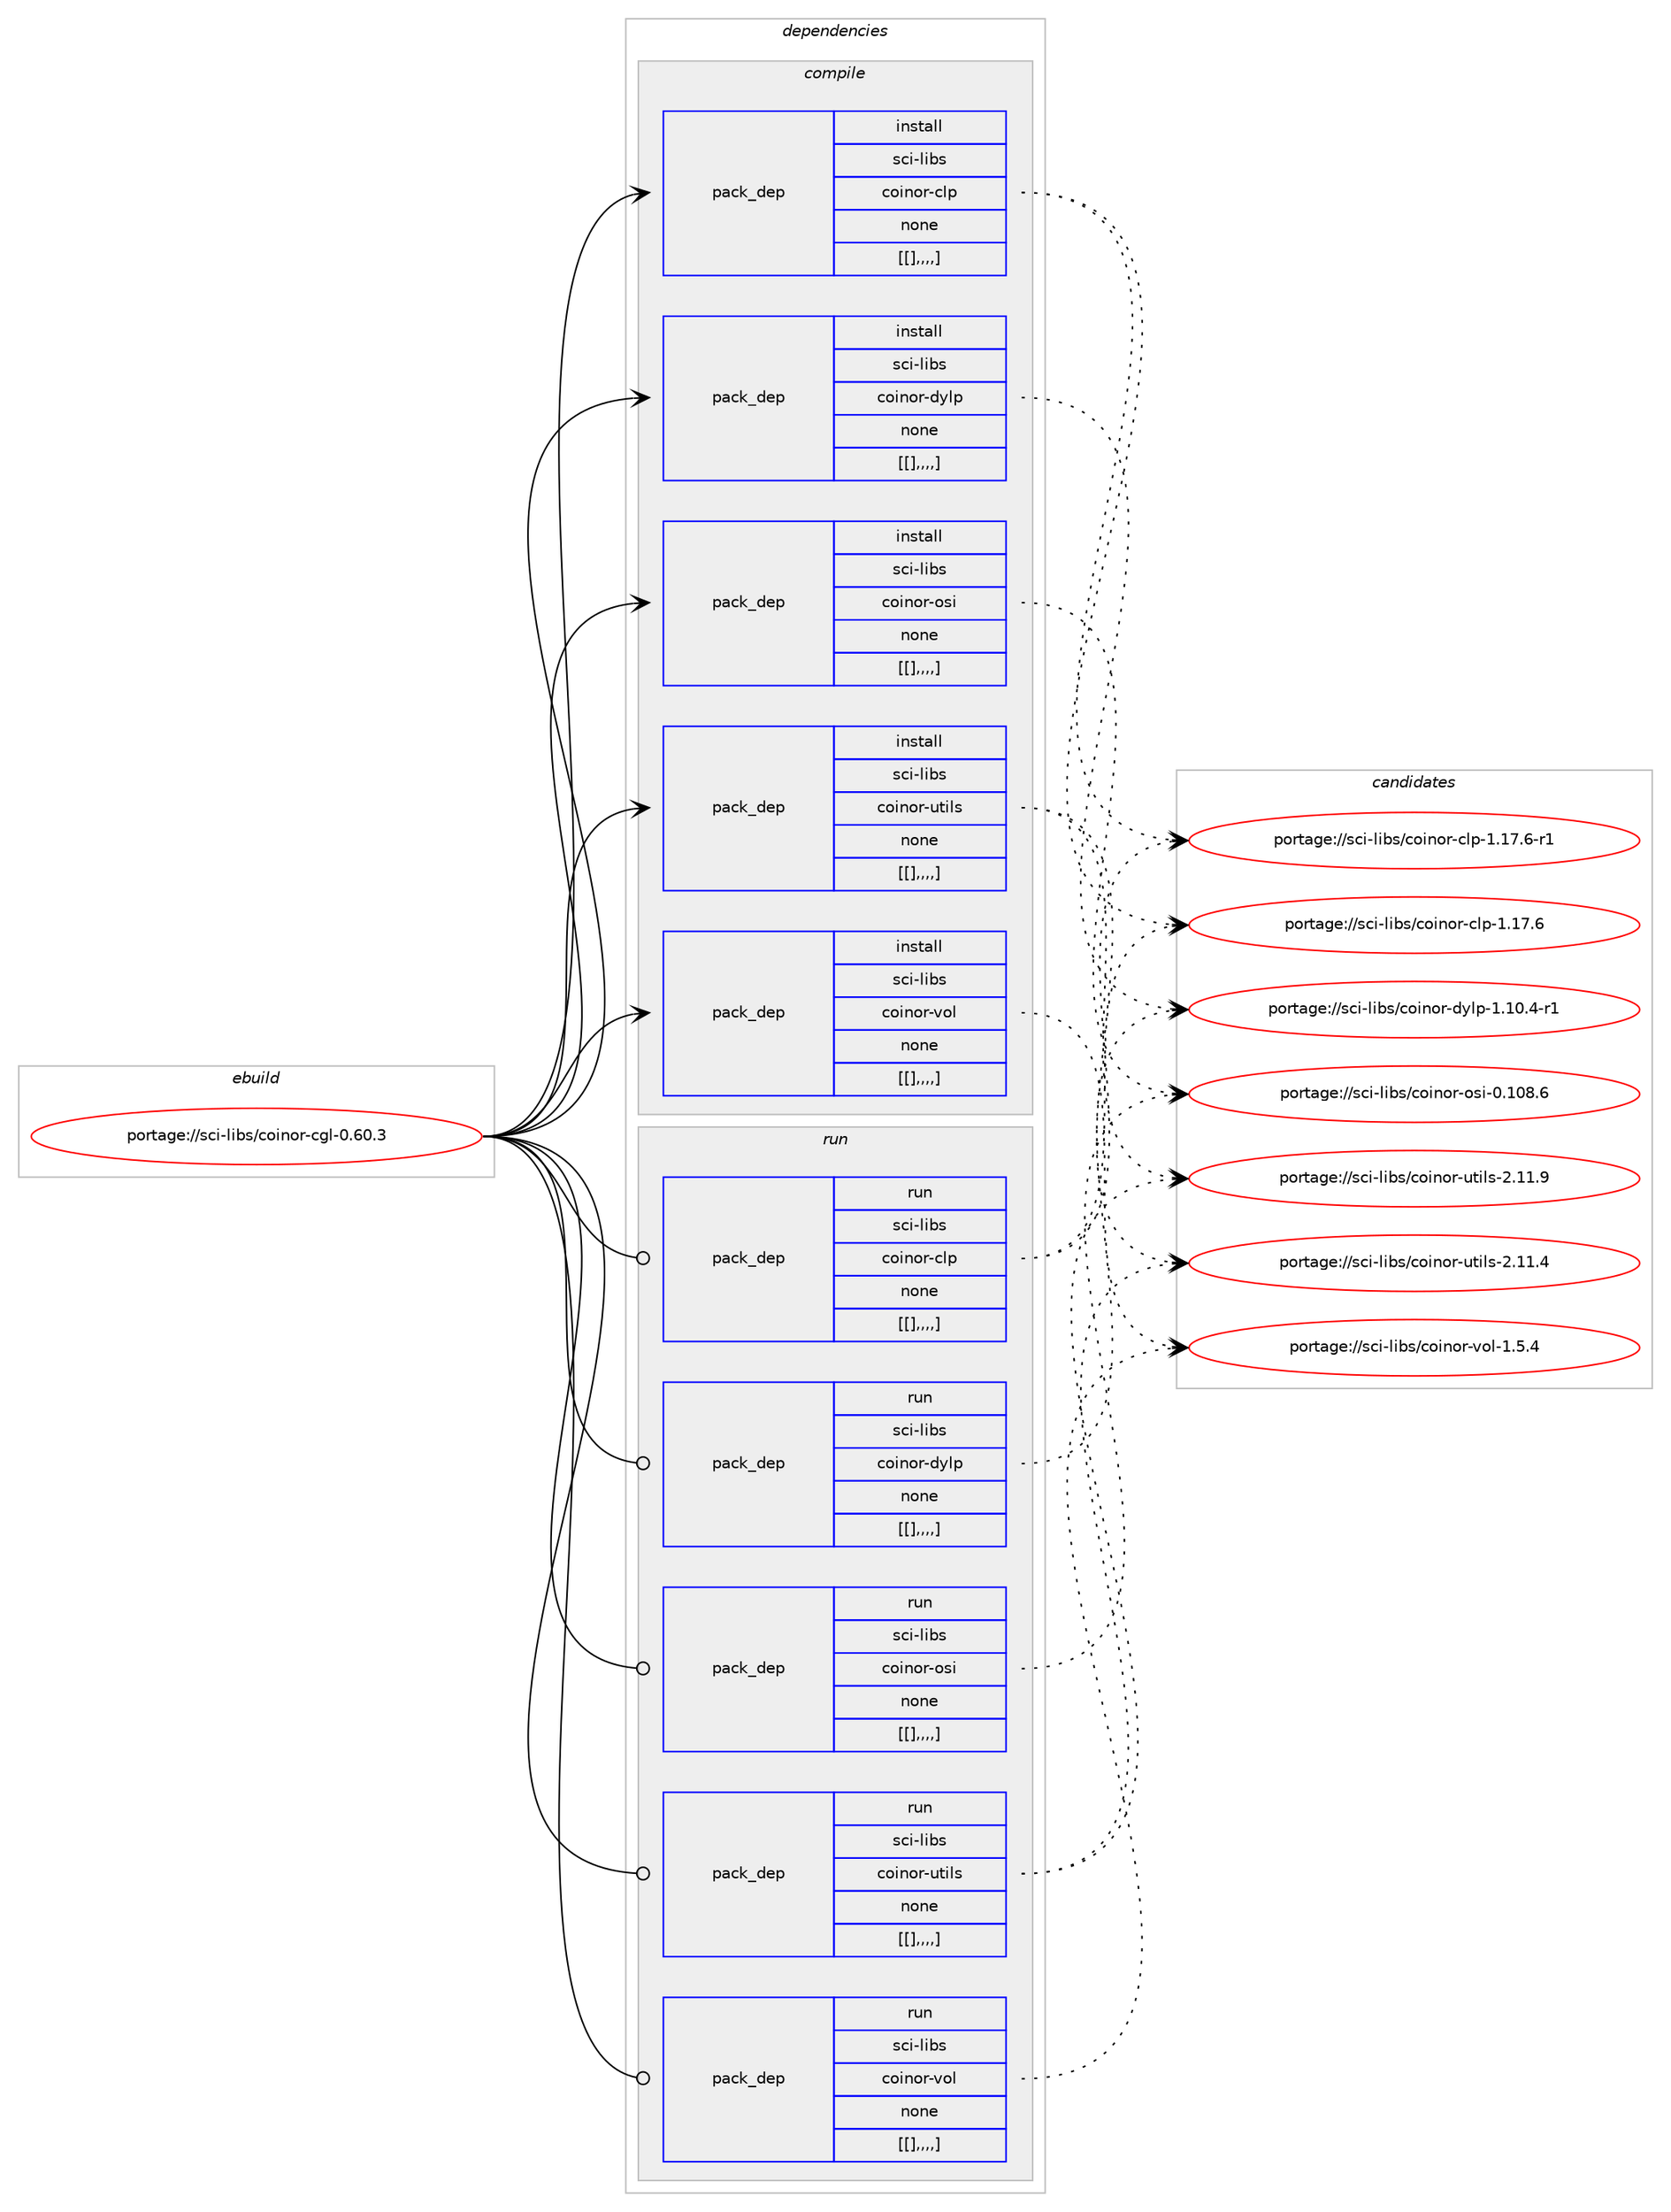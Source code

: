 digraph prolog {

# *************
# Graph options
# *************

newrank=true;
concentrate=true;
compound=true;
graph [rankdir=LR,fontname=Helvetica,fontsize=10,ranksep=1.5];#, ranksep=2.5, nodesep=0.2];
edge  [arrowhead=vee];
node  [fontname=Helvetica,fontsize=10];

# **********
# The ebuild
# **********

subgraph cluster_leftcol {
color=gray;
label=<<i>ebuild</i>>;
id [label="portage://sci-libs/coinor-cgl-0.60.3", color=red, width=4, href="../sci-libs/coinor-cgl-0.60.3.svg"];
}

# ****************
# The dependencies
# ****************

subgraph cluster_midcol {
color=gray;
label=<<i>dependencies</i>>;
subgraph cluster_compile {
fillcolor="#eeeeee";
style=filled;
label=<<i>compile</i>>;
subgraph pack532 {
dependency683 [label=<<TABLE BORDER="0" CELLBORDER="1" CELLSPACING="0" CELLPADDING="4" WIDTH="220"><TR><TD ROWSPAN="6" CELLPADDING="30">pack_dep</TD></TR><TR><TD WIDTH="110">install</TD></TR><TR><TD>sci-libs</TD></TR><TR><TD>coinor-clp</TD></TR><TR><TD>none</TD></TR><TR><TD>[[],,,,]</TD></TR></TABLE>>, shape=none, color=blue];
}
id:e -> dependency683:w [weight=20,style="solid",arrowhead="vee"];
subgraph pack537 {
dependency688 [label=<<TABLE BORDER="0" CELLBORDER="1" CELLSPACING="0" CELLPADDING="4" WIDTH="220"><TR><TD ROWSPAN="6" CELLPADDING="30">pack_dep</TD></TR><TR><TD WIDTH="110">install</TD></TR><TR><TD>sci-libs</TD></TR><TR><TD>coinor-dylp</TD></TR><TR><TD>none</TD></TR><TR><TD>[[],,,,]</TD></TR></TABLE>>, shape=none, color=blue];
}
id:e -> dependency688:w [weight=20,style="solid",arrowhead="vee"];
subgraph pack543 {
dependency694 [label=<<TABLE BORDER="0" CELLBORDER="1" CELLSPACING="0" CELLPADDING="4" WIDTH="220"><TR><TD ROWSPAN="6" CELLPADDING="30">pack_dep</TD></TR><TR><TD WIDTH="110">install</TD></TR><TR><TD>sci-libs</TD></TR><TR><TD>coinor-osi</TD></TR><TR><TD>none</TD></TR><TR><TD>[[],,,,]</TD></TR></TABLE>>, shape=none, color=blue];
}
id:e -> dependency694:w [weight=20,style="solid",arrowhead="vee"];
subgraph pack547 {
dependency697 [label=<<TABLE BORDER="0" CELLBORDER="1" CELLSPACING="0" CELLPADDING="4" WIDTH="220"><TR><TD ROWSPAN="6" CELLPADDING="30">pack_dep</TD></TR><TR><TD WIDTH="110">install</TD></TR><TR><TD>sci-libs</TD></TR><TR><TD>coinor-utils</TD></TR><TR><TD>none</TD></TR><TR><TD>[[],,,,]</TD></TR></TABLE>>, shape=none, color=blue];
}
id:e -> dependency697:w [weight=20,style="solid",arrowhead="vee"];
subgraph pack552 {
dependency704 [label=<<TABLE BORDER="0" CELLBORDER="1" CELLSPACING="0" CELLPADDING="4" WIDTH="220"><TR><TD ROWSPAN="6" CELLPADDING="30">pack_dep</TD></TR><TR><TD WIDTH="110">install</TD></TR><TR><TD>sci-libs</TD></TR><TR><TD>coinor-vol</TD></TR><TR><TD>none</TD></TR><TR><TD>[[],,,,]</TD></TR></TABLE>>, shape=none, color=blue];
}
id:e -> dependency704:w [weight=20,style="solid",arrowhead="vee"];
}
subgraph cluster_compileandrun {
fillcolor="#eeeeee";
style=filled;
label=<<i>compile and run</i>>;
}
subgraph cluster_run {
fillcolor="#eeeeee";
style=filled;
label=<<i>run</i>>;
subgraph pack561 {
dependency711 [label=<<TABLE BORDER="0" CELLBORDER="1" CELLSPACING="0" CELLPADDING="4" WIDTH="220"><TR><TD ROWSPAN="6" CELLPADDING="30">pack_dep</TD></TR><TR><TD WIDTH="110">run</TD></TR><TR><TD>sci-libs</TD></TR><TR><TD>coinor-clp</TD></TR><TR><TD>none</TD></TR><TR><TD>[[],,,,]</TD></TR></TABLE>>, shape=none, color=blue];
}
id:e -> dependency711:w [weight=20,style="solid",arrowhead="odot"];
subgraph pack567 {
dependency717 [label=<<TABLE BORDER="0" CELLBORDER="1" CELLSPACING="0" CELLPADDING="4" WIDTH="220"><TR><TD ROWSPAN="6" CELLPADDING="30">pack_dep</TD></TR><TR><TD WIDTH="110">run</TD></TR><TR><TD>sci-libs</TD></TR><TR><TD>coinor-dylp</TD></TR><TR><TD>none</TD></TR><TR><TD>[[],,,,]</TD></TR></TABLE>>, shape=none, color=blue];
}
id:e -> dependency717:w [weight=20,style="solid",arrowhead="odot"];
subgraph pack573 {
dependency723 [label=<<TABLE BORDER="0" CELLBORDER="1" CELLSPACING="0" CELLPADDING="4" WIDTH="220"><TR><TD ROWSPAN="6" CELLPADDING="30">pack_dep</TD></TR><TR><TD WIDTH="110">run</TD></TR><TR><TD>sci-libs</TD></TR><TR><TD>coinor-osi</TD></TR><TR><TD>none</TD></TR><TR><TD>[[],,,,]</TD></TR></TABLE>>, shape=none, color=blue];
}
id:e -> dependency723:w [weight=20,style="solid",arrowhead="odot"];
subgraph pack582 {
dependency736 [label=<<TABLE BORDER="0" CELLBORDER="1" CELLSPACING="0" CELLPADDING="4" WIDTH="220"><TR><TD ROWSPAN="6" CELLPADDING="30">pack_dep</TD></TR><TR><TD WIDTH="110">run</TD></TR><TR><TD>sci-libs</TD></TR><TR><TD>coinor-utils</TD></TR><TR><TD>none</TD></TR><TR><TD>[[],,,,]</TD></TR></TABLE>>, shape=none, color=blue];
}
id:e -> dependency736:w [weight=20,style="solid",arrowhead="odot"];
subgraph pack591 {
dependency742 [label=<<TABLE BORDER="0" CELLBORDER="1" CELLSPACING="0" CELLPADDING="4" WIDTH="220"><TR><TD ROWSPAN="6" CELLPADDING="30">pack_dep</TD></TR><TR><TD WIDTH="110">run</TD></TR><TR><TD>sci-libs</TD></TR><TR><TD>coinor-vol</TD></TR><TR><TD>none</TD></TR><TR><TD>[[],,,,]</TD></TR></TABLE>>, shape=none, color=blue];
}
id:e -> dependency742:w [weight=20,style="solid",arrowhead="odot"];
}
}

# **************
# The candidates
# **************

subgraph cluster_choices {
rank=same;
color=gray;
label=<<i>candidates</i>>;

subgraph choice513 {
color=black;
nodesep=1;
choice11599105451081059811547991111051101111144599108112454946495546544511449 [label="portage://sci-libs/coinor-clp-1.17.6-r1", color=red, width=4,href="../sci-libs/coinor-clp-1.17.6-r1.svg"];
choice1159910545108105981154799111105110111114459910811245494649554654 [label="portage://sci-libs/coinor-clp-1.17.6", color=red, width=4,href="../sci-libs/coinor-clp-1.17.6.svg"];
dependency683:e -> choice11599105451081059811547991111051101111144599108112454946495546544511449:w [style=dotted,weight="100"];
dependency683:e -> choice1159910545108105981154799111105110111114459910811245494649554654:w [style=dotted,weight="100"];
}
subgraph choice520 {
color=black;
nodesep=1;
choice115991054510810598115479911110511011111445100121108112454946494846524511449 [label="portage://sci-libs/coinor-dylp-1.10.4-r1", color=red, width=4,href="../sci-libs/coinor-dylp-1.10.4-r1.svg"];
dependency688:e -> choice115991054510810598115479911110511011111445100121108112454946494846524511449:w [style=dotted,weight="100"];
}
subgraph choice532 {
color=black;
nodesep=1;
choice1159910545108105981154799111105110111114451111151054548464948564654 [label="portage://sci-libs/coinor-osi-0.108.6", color=red, width=4,href="../sci-libs/coinor-osi-0.108.6.svg"];
dependency694:e -> choice1159910545108105981154799111105110111114451111151054548464948564654:w [style=dotted,weight="100"];
}
subgraph choice537 {
color=black;
nodesep=1;
choice11599105451081059811547991111051101111144511711610510811545504649494657 [label="portage://sci-libs/coinor-utils-2.11.9", color=red, width=4,href="../sci-libs/coinor-utils-2.11.9.svg"];
choice11599105451081059811547991111051101111144511711610510811545504649494652 [label="portage://sci-libs/coinor-utils-2.11.4", color=red, width=4,href="../sci-libs/coinor-utils-2.11.4.svg"];
dependency697:e -> choice11599105451081059811547991111051101111144511711610510811545504649494657:w [style=dotted,weight="100"];
dependency697:e -> choice11599105451081059811547991111051101111144511711610510811545504649494652:w [style=dotted,weight="100"];
}
subgraph choice539 {
color=black;
nodesep=1;
choice115991054510810598115479911110511011111445118111108454946534652 [label="portage://sci-libs/coinor-vol-1.5.4", color=red, width=4,href="../sci-libs/coinor-vol-1.5.4.svg"];
dependency704:e -> choice115991054510810598115479911110511011111445118111108454946534652:w [style=dotted,weight="100"];
}
subgraph choice544 {
color=black;
nodesep=1;
choice11599105451081059811547991111051101111144599108112454946495546544511449 [label="portage://sci-libs/coinor-clp-1.17.6-r1", color=red, width=4,href="../sci-libs/coinor-clp-1.17.6-r1.svg"];
choice1159910545108105981154799111105110111114459910811245494649554654 [label="portage://sci-libs/coinor-clp-1.17.6", color=red, width=4,href="../sci-libs/coinor-clp-1.17.6.svg"];
dependency711:e -> choice11599105451081059811547991111051101111144599108112454946495546544511449:w [style=dotted,weight="100"];
dependency711:e -> choice1159910545108105981154799111105110111114459910811245494649554654:w [style=dotted,weight="100"];
}
subgraph choice551 {
color=black;
nodesep=1;
choice115991054510810598115479911110511011111445100121108112454946494846524511449 [label="portage://sci-libs/coinor-dylp-1.10.4-r1", color=red, width=4,href="../sci-libs/coinor-dylp-1.10.4-r1.svg"];
dependency717:e -> choice115991054510810598115479911110511011111445100121108112454946494846524511449:w [style=dotted,weight="100"];
}
subgraph choice557 {
color=black;
nodesep=1;
choice1159910545108105981154799111105110111114451111151054548464948564654 [label="portage://sci-libs/coinor-osi-0.108.6", color=red, width=4,href="../sci-libs/coinor-osi-0.108.6.svg"];
dependency723:e -> choice1159910545108105981154799111105110111114451111151054548464948564654:w [style=dotted,weight="100"];
}
subgraph choice561 {
color=black;
nodesep=1;
choice11599105451081059811547991111051101111144511711610510811545504649494657 [label="portage://sci-libs/coinor-utils-2.11.9", color=red, width=4,href="../sci-libs/coinor-utils-2.11.9.svg"];
choice11599105451081059811547991111051101111144511711610510811545504649494652 [label="portage://sci-libs/coinor-utils-2.11.4", color=red, width=4,href="../sci-libs/coinor-utils-2.11.4.svg"];
dependency736:e -> choice11599105451081059811547991111051101111144511711610510811545504649494657:w [style=dotted,weight="100"];
dependency736:e -> choice11599105451081059811547991111051101111144511711610510811545504649494652:w [style=dotted,weight="100"];
}
subgraph choice567 {
color=black;
nodesep=1;
choice115991054510810598115479911110511011111445118111108454946534652 [label="portage://sci-libs/coinor-vol-1.5.4", color=red, width=4,href="../sci-libs/coinor-vol-1.5.4.svg"];
dependency742:e -> choice115991054510810598115479911110511011111445118111108454946534652:w [style=dotted,weight="100"];
}
}

}
